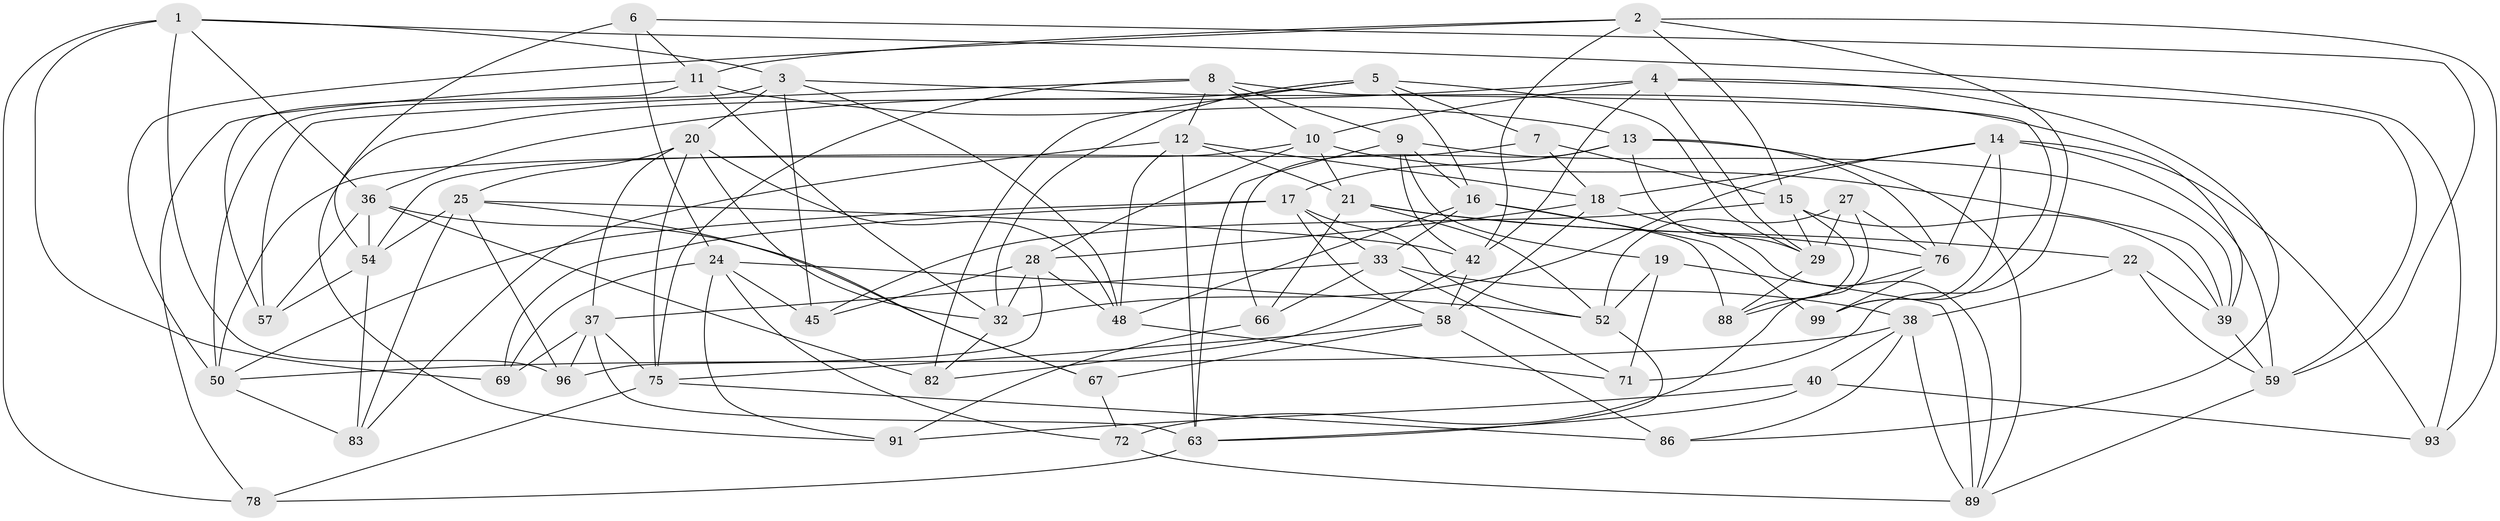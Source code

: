 // original degree distribution, {4: 1.0}
// Generated by graph-tools (version 1.1) at 2025/42/03/06/25 10:42:19]
// undirected, 61 vertices, 161 edges
graph export_dot {
graph [start="1"]
  node [color=gray90,style=filled];
  1 [super="+61"];
  2 [super="+49"];
  3 [super="+23"];
  4 [super="+65"];
  5 [super="+26"];
  6;
  7;
  8 [super="+68"];
  9 [super="+47"];
  10 [super="+95"];
  11 [super="+30"];
  12 [super="+46"];
  13 [super="+77"];
  14 [super="+35"];
  15 [super="+41"];
  16 [super="+62"];
  17 [super="+44"];
  18 [super="+92"];
  19;
  20 [super="+43"];
  21 [super="+100"];
  22;
  24 [super="+31"];
  25 [super="+53"];
  27;
  28 [super="+74"];
  29 [super="+34"];
  32 [super="+64"];
  33 [super="+94"];
  36 [super="+87"];
  37 [super="+85"];
  38 [super="+51"];
  39 [super="+56"];
  40;
  42 [super="+60"];
  45;
  48 [super="+80"];
  50 [super="+55"];
  52 [super="+90"];
  54 [super="+70"];
  57;
  58 [super="+73"];
  59 [super="+98"];
  63 [super="+81"];
  66;
  67;
  69;
  71;
  72;
  75 [super="+84"];
  76 [super="+79"];
  78;
  82;
  83;
  86;
  88;
  89 [super="+97"];
  91;
  93;
  96;
  99;
  1 -- 93;
  1 -- 3;
  1 -- 96;
  1 -- 69;
  1 -- 78;
  1 -- 36;
  2 -- 11;
  2 -- 93;
  2 -- 50;
  2 -- 71;
  2 -- 15;
  2 -- 42;
  3 -- 39;
  3 -- 50;
  3 -- 20;
  3 -- 45;
  3 -- 48;
  4 -- 86;
  4 -- 10;
  4 -- 59;
  4 -- 42;
  4 -- 29;
  4 -- 36;
  5 -- 91;
  5 -- 7;
  5 -- 16;
  5 -- 82;
  5 -- 29;
  5 -- 32;
  6 -- 59;
  6 -- 54;
  6 -- 24;
  6 -- 11;
  7 -- 54;
  7 -- 15;
  7 -- 18;
  8 -- 99;
  8 -- 9;
  8 -- 12;
  8 -- 57;
  8 -- 75;
  8 -- 10;
  9 -- 19;
  9 -- 63;
  9 -- 39;
  9 -- 16;
  9 -- 42;
  10 -- 50;
  10 -- 28;
  10 -- 39;
  10 -- 21;
  11 -- 78;
  11 -- 13;
  11 -- 57;
  11 -- 32;
  12 -- 83;
  12 -- 63;
  12 -- 48;
  12 -- 21;
  12 -- 18;
  13 -- 89;
  13 -- 17;
  13 -- 66;
  13 -- 76;
  13 -- 29;
  14 -- 99;
  14 -- 59;
  14 -- 32;
  14 -- 18;
  14 -- 76;
  14 -- 93;
  15 -- 45;
  15 -- 88;
  15 -- 39;
  15 -- 29;
  16 -- 99;
  16 -- 88;
  16 -- 33;
  16 -- 48;
  17 -- 69;
  17 -- 52;
  17 -- 50;
  17 -- 58;
  17 -- 33;
  18 -- 89;
  18 -- 28;
  18 -- 58;
  19 -- 71;
  19 -- 52;
  19 -- 89;
  20 -- 25;
  20 -- 75;
  20 -- 32;
  20 -- 48;
  20 -- 37;
  21 -- 52;
  21 -- 66;
  21 -- 22;
  21 -- 76;
  22 -- 39;
  22 -- 38;
  22 -- 59;
  24 -- 91;
  24 -- 69;
  24 -- 72;
  24 -- 52;
  24 -- 45;
  25 -- 67;
  25 -- 96;
  25 -- 83;
  25 -- 54;
  25 -- 42;
  27 -- 29;
  27 -- 52;
  27 -- 72;
  27 -- 76;
  28 -- 45;
  28 -- 96;
  28 -- 32;
  28 -- 48;
  29 -- 88;
  32 -- 82;
  33 -- 71;
  33 -- 38;
  33 -- 66;
  33 -- 37;
  36 -- 57;
  36 -- 82;
  36 -- 67;
  36 -- 54;
  37 -- 63;
  37 -- 96;
  37 -- 75;
  37 -- 69;
  38 -- 89;
  38 -- 40;
  38 -- 86;
  38 -- 50;
  39 -- 59;
  40 -- 93;
  40 -- 91;
  40 -- 63;
  42 -- 82;
  42 -- 58;
  48 -- 71;
  50 -- 83;
  52 -- 63;
  54 -- 83;
  54 -- 57;
  58 -- 86;
  58 -- 75;
  58 -- 67;
  59 -- 89;
  63 -- 78;
  66 -- 91;
  67 -- 72;
  72 -- 89;
  75 -- 86;
  75 -- 78;
  76 -- 88;
  76 -- 99;
}

